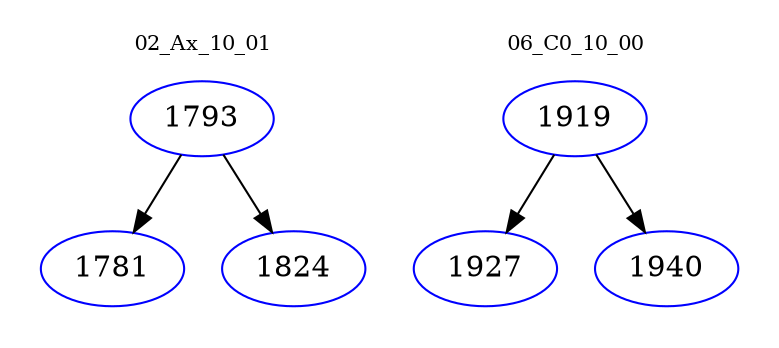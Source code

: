 digraph{
subgraph cluster_0 {
color = white
label = "02_Ax_10_01";
fontsize=10;
T0_1793 [label="1793", color="blue"]
T0_1793 -> T0_1781 [color="black"]
T0_1781 [label="1781", color="blue"]
T0_1793 -> T0_1824 [color="black"]
T0_1824 [label="1824", color="blue"]
}
subgraph cluster_1 {
color = white
label = "06_C0_10_00";
fontsize=10;
T1_1919 [label="1919", color="blue"]
T1_1919 -> T1_1927 [color="black"]
T1_1927 [label="1927", color="blue"]
T1_1919 -> T1_1940 [color="black"]
T1_1940 [label="1940", color="blue"]
}
}
